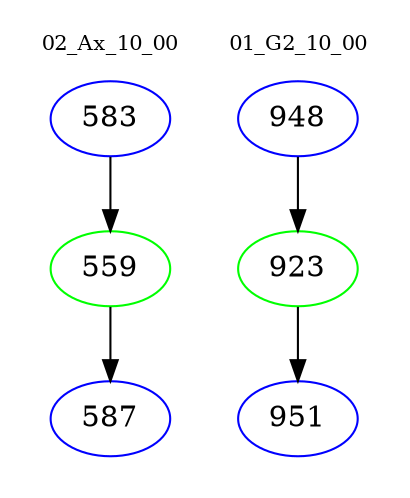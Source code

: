 digraph{
subgraph cluster_0 {
color = white
label = "02_Ax_10_00";
fontsize=10;
T0_583 [label="583", color="blue"]
T0_583 -> T0_559 [color="black"]
T0_559 [label="559", color="green"]
T0_559 -> T0_587 [color="black"]
T0_587 [label="587", color="blue"]
}
subgraph cluster_1 {
color = white
label = "01_G2_10_00";
fontsize=10;
T1_948 [label="948", color="blue"]
T1_948 -> T1_923 [color="black"]
T1_923 [label="923", color="green"]
T1_923 -> T1_951 [color="black"]
T1_951 [label="951", color="blue"]
}
}
